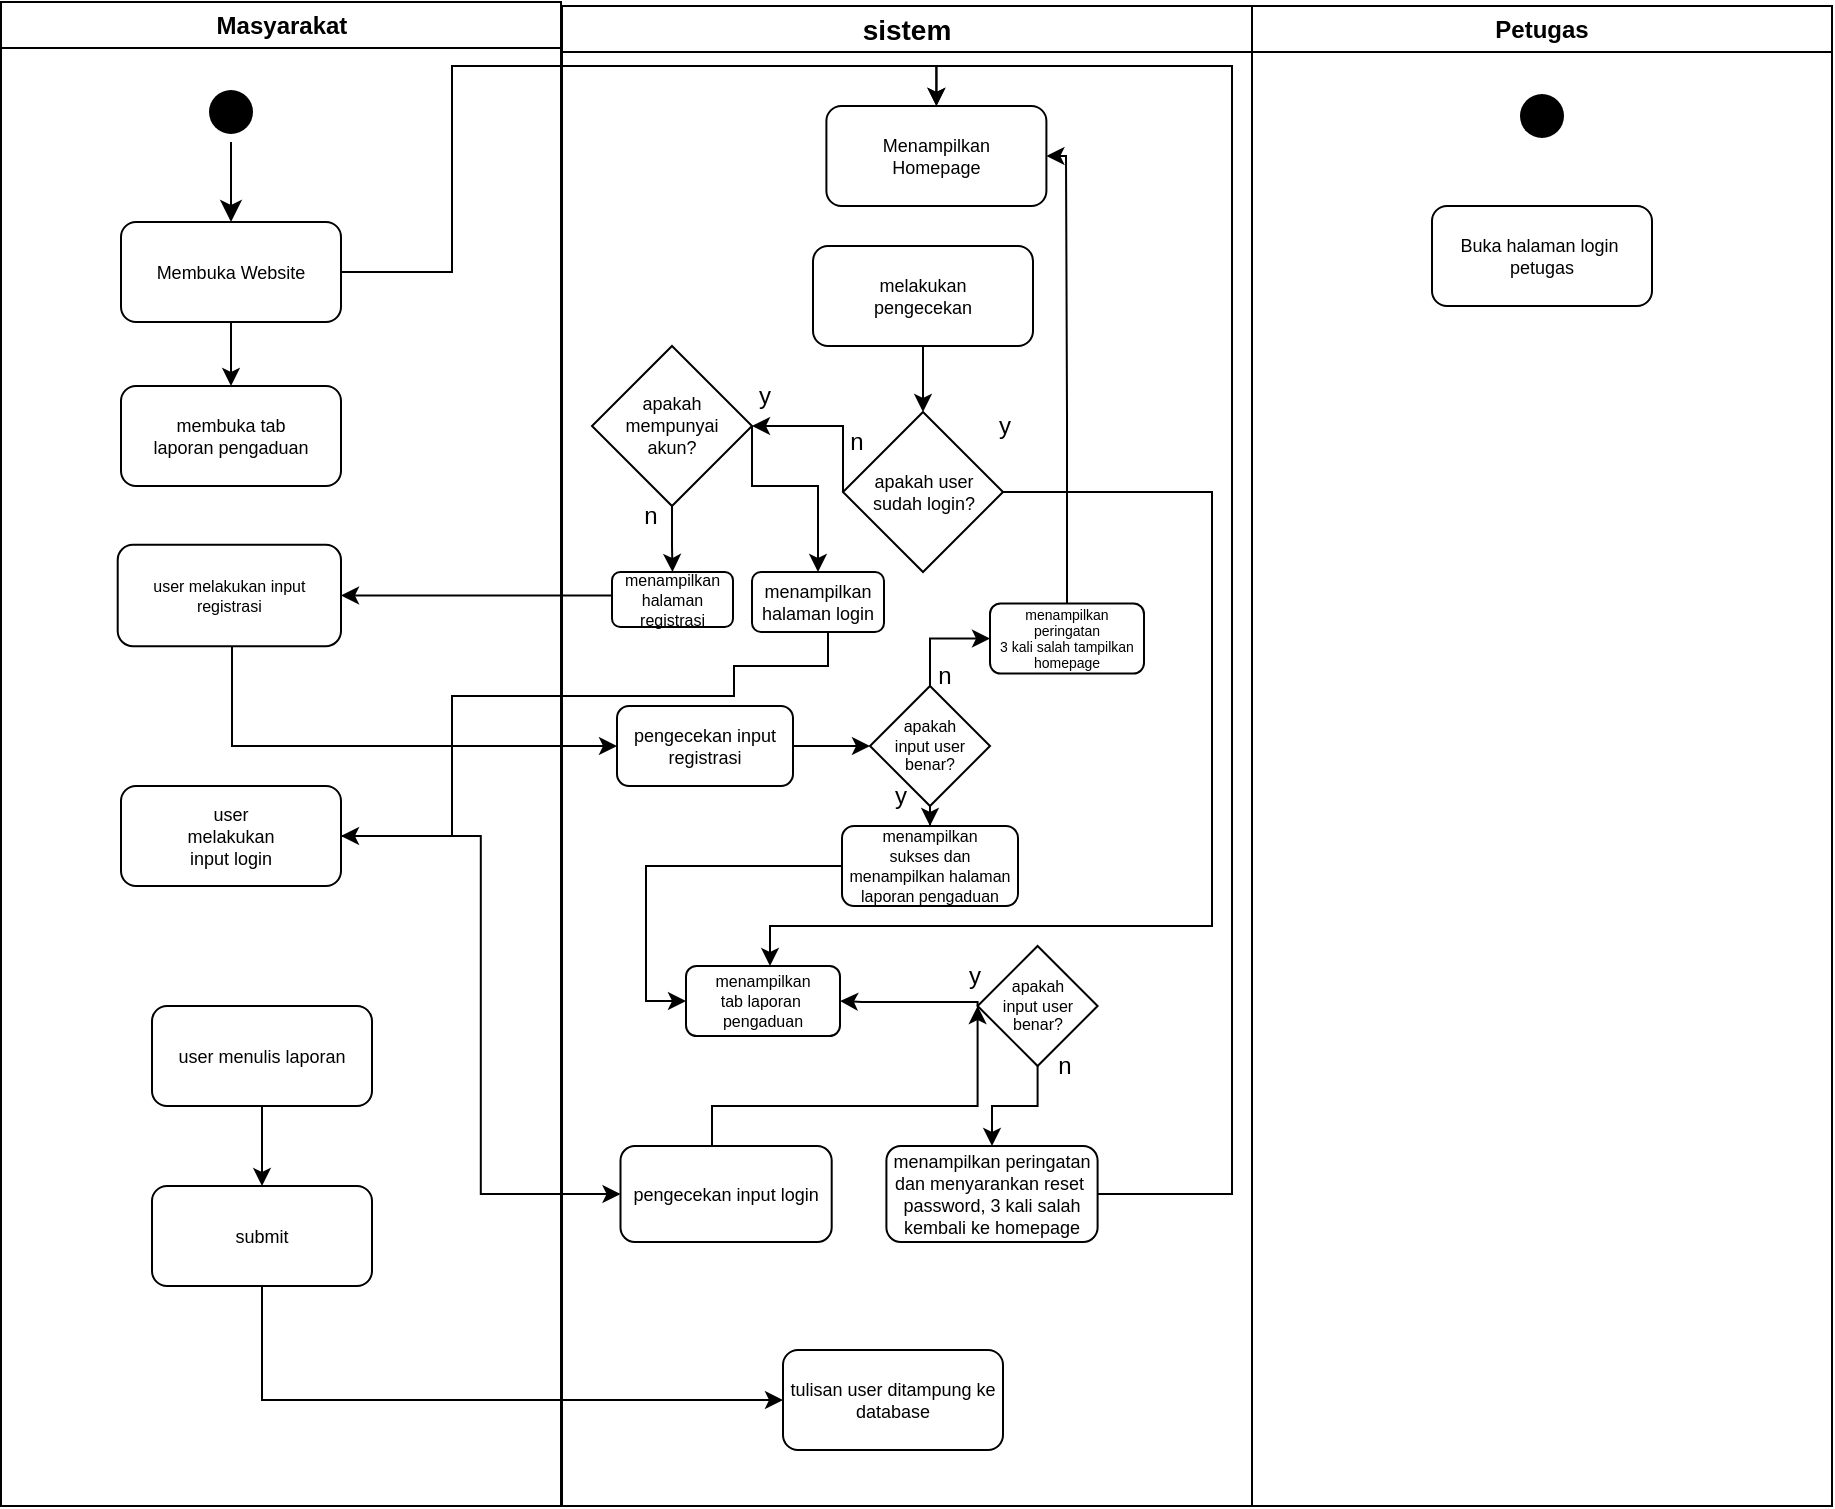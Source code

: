 <mxfile version="26.2.10">
  <diagram name="Page-1" id="e7e014a7-5840-1c2e-5031-d8a46d1fe8dd">
    <mxGraphModel dx="791" dy="564" grid="1" gridSize="10" guides="1" tooltips="1" connect="1" arrows="1" fold="1" page="1" pageScale="1" pageWidth="4681" pageHeight="3300" background="none" math="0" shadow="0">
      <root>
        <mxCell id="0" />
        <mxCell id="1" parent="0" />
        <mxCell id="2" value="Masyarakat" style="swimlane;whiteSpace=wrap" parent="1" vertex="1">
          <mxGeometry x="164.5" y="128" width="280" height="752" as="geometry" />
        </mxCell>
        <mxCell id="5" value="" style="ellipse;shape=startState;fillColor=#000000;strokeColor=none;" parent="2" vertex="1">
          <mxGeometry x="100" y="40" width="30" height="30" as="geometry" />
        </mxCell>
        <mxCell id="6" value="" style="edgeStyle=elbowEdgeStyle;elbow=horizontal;verticalAlign=bottom;endArrow=classic;endSize=8;endFill=1;rounded=0" parent="2" source="5" target="7" edge="1">
          <mxGeometry x="100" y="40" as="geometry">
            <mxPoint x="115" y="110" as="targetPoint" />
          </mxGeometry>
        </mxCell>
        <mxCell id="R2GfxWQcYLMH55uAo2qZ-48" style="edgeStyle=orthogonalEdgeStyle;rounded=0;orthogonalLoop=1;jettySize=auto;html=1;exitX=0.5;exitY=1;exitDx=0;exitDy=0;entryX=0.5;entryY=0;entryDx=0;entryDy=0;" parent="2" source="7" target="R2GfxWQcYLMH55uAo2qZ-47" edge="1">
          <mxGeometry relative="1" as="geometry" />
        </mxCell>
        <mxCell id="7" value="Membuka Website" style="fontSize=9;rounded=1;" parent="2" vertex="1">
          <mxGeometry x="60" y="110" width="110" height="50" as="geometry" />
        </mxCell>
        <mxCell id="11" value="" style="endArrow=open;strokeColor=#FF0000;endFill=1;rounded=0" parent="2" edge="1">
          <mxGeometry relative="1" as="geometry">
            <mxPoint x="131.071" y="432" as="sourcePoint" />
          </mxGeometry>
        </mxCell>
        <mxCell id="R2GfxWQcYLMH55uAo2qZ-47" value="membuka tab&#xa;laporan pengaduan" style="fontSize=9;rounded=1;" parent="2" vertex="1">
          <mxGeometry x="60" y="192" width="110" height="50" as="geometry" />
        </mxCell>
        <mxCell id="R2GfxWQcYLMH55uAo2qZ-76" value="user&#xa;melakukan&#xa;input login" style="fontSize=9;rounded=1;" parent="2" vertex="1">
          <mxGeometry x="60" y="392" width="110" height="50" as="geometry" />
        </mxCell>
        <mxCell id="R2GfxWQcYLMH55uAo2qZ-93" value="user melakukan input&#xa;registrasi" style="fontSize=8;rounded=1;" parent="2" vertex="1">
          <mxGeometry x="58.35" y="271.38" width="111.65" height="50.75" as="geometry" />
        </mxCell>
        <mxCell id="R2GfxWQcYLMH55uAo2qZ-136" style="edgeStyle=orthogonalEdgeStyle;rounded=0;orthogonalLoop=1;jettySize=auto;html=1;exitX=0.5;exitY=1;exitDx=0;exitDy=0;entryX=0.5;entryY=0;entryDx=0;entryDy=0;" parent="2" source="R2GfxWQcYLMH55uAo2qZ-130" target="R2GfxWQcYLMH55uAo2qZ-134" edge="1">
          <mxGeometry relative="1" as="geometry" />
        </mxCell>
        <mxCell id="R2GfxWQcYLMH55uAo2qZ-130" value="user menulis laporan" style="fontSize=9;rounded=1;" parent="2" vertex="1">
          <mxGeometry x="75.5" y="502" width="110" height="50" as="geometry" />
        </mxCell>
        <mxCell id="R2GfxWQcYLMH55uAo2qZ-134" value="submit" style="fontSize=9;rounded=1;" parent="2" vertex="1">
          <mxGeometry x="75.5" y="592" width="110" height="50" as="geometry" />
        </mxCell>
        <mxCell id="3" value="sistem" style="swimlane;whiteSpace=wrap;spacing=3;fontSize=14;" parent="1" vertex="1">
          <mxGeometry x="445" y="130" width="345" height="750" as="geometry" />
        </mxCell>
        <mxCell id="24" value="" style="endArrow=open;strokeColor=#FF0000;endFill=1;rounded=0" parent="3" edge="1">
          <mxGeometry relative="1" as="geometry">
            <mxPoint x="130" y="245" as="sourcePoint" />
          </mxGeometry>
        </mxCell>
        <mxCell id="26" value="" style="edgeStyle=elbowEdgeStyle;elbow=horizontal;verticalAlign=bottom;endArrow=open;endSize=8;strokeColor=#FF0000;endFill=1;rounded=0" parent="3" edge="1">
          <mxGeometry x="130" y="90" as="geometry">
            <mxPoint x="130" y="135" as="targetPoint" />
          </mxGeometry>
        </mxCell>
        <mxCell id="R2GfxWQcYLMH55uAo2qZ-45" value="Menampilkan&#xa;Homepage" style="fontSize=9;rounded=1;" parent="3" vertex="1">
          <mxGeometry x="132.2" y="50" width="110" height="50" as="geometry" />
        </mxCell>
        <mxCell id="R2GfxWQcYLMH55uAo2qZ-53" style="edgeStyle=orthogonalEdgeStyle;rounded=0;orthogonalLoop=1;jettySize=auto;html=1;entryX=0.5;entryY=0;entryDx=0;entryDy=0;" parent="3" source="R2GfxWQcYLMH55uAo2qZ-50" target="R2GfxWQcYLMH55uAo2qZ-52" edge="1">
          <mxGeometry relative="1" as="geometry" />
        </mxCell>
        <mxCell id="R2GfxWQcYLMH55uAo2qZ-50" value="melakukan&#xa;pengecekan" style="fontSize=9;rounded=1;" parent="3" vertex="1">
          <mxGeometry x="125.5" y="120" width="110" height="50" as="geometry" />
        </mxCell>
        <mxCell id="R2GfxWQcYLMH55uAo2qZ-67" style="edgeStyle=orthogonalEdgeStyle;rounded=0;orthogonalLoop=1;jettySize=auto;html=1;exitX=0;exitY=0.5;exitDx=0;exitDy=0;" parent="3" source="R2GfxWQcYLMH55uAo2qZ-52" target="R2GfxWQcYLMH55uAo2qZ-66" edge="1">
          <mxGeometry relative="1" as="geometry">
            <Array as="points">
              <mxPoint x="140" y="210" />
            </Array>
          </mxGeometry>
        </mxCell>
        <mxCell id="R2GfxWQcYLMH55uAo2qZ-115" style="edgeStyle=orthogonalEdgeStyle;rounded=0;orthogonalLoop=1;jettySize=auto;html=1;" parent="3" source="R2GfxWQcYLMH55uAo2qZ-52" target="R2GfxWQcYLMH55uAo2qZ-68" edge="1">
          <mxGeometry relative="1" as="geometry">
            <Array as="points">
              <mxPoint x="325" y="243" />
              <mxPoint x="325" y="460" />
              <mxPoint x="104" y="460" />
            </Array>
          </mxGeometry>
        </mxCell>
        <mxCell id="R2GfxWQcYLMH55uAo2qZ-52" value="&lt;font&gt;apakah user&lt;/font&gt;&lt;div&gt;&lt;font&gt;sudah login?&lt;/font&gt;&lt;/div&gt;" style="rhombus;whiteSpace=wrap;html=1;fontSize=9;" parent="3" vertex="1">
          <mxGeometry x="140.5" y="203" width="80" height="80" as="geometry" />
        </mxCell>
        <mxCell id="R2GfxWQcYLMH55uAo2qZ-57" value="y" style="text;html=1;align=center;verticalAlign=middle;resizable=0;points=[];autosize=1;strokeColor=none;fillColor=none;" parent="3" vertex="1">
          <mxGeometry x="205.5" y="195" width="30" height="30" as="geometry" />
        </mxCell>
        <mxCell id="R2GfxWQcYLMH55uAo2qZ-60" value="n" style="text;html=1;align=center;verticalAlign=middle;resizable=0;points=[];autosize=1;strokeColor=none;fillColor=none;" parent="3" vertex="1">
          <mxGeometry x="132.2" y="203" width="30" height="30" as="geometry" />
        </mxCell>
        <mxCell id="R2GfxWQcYLMH55uAo2qZ-99" style="edgeStyle=orthogonalEdgeStyle;rounded=0;orthogonalLoop=1;jettySize=auto;html=1;entryX=0.5;entryY=0;entryDx=0;entryDy=0;" parent="3" source="R2GfxWQcYLMH55uAo2qZ-66" target="R2GfxWQcYLMH55uAo2qZ-91" edge="1">
          <mxGeometry relative="1" as="geometry" />
        </mxCell>
        <mxCell id="R2GfxWQcYLMH55uAo2qZ-100" style="edgeStyle=orthogonalEdgeStyle;rounded=0;orthogonalLoop=1;jettySize=auto;html=1;entryX=0.5;entryY=0;entryDx=0;entryDy=0;exitX=1;exitY=0.5;exitDx=0;exitDy=0;" parent="3" source="R2GfxWQcYLMH55uAo2qZ-66" target="R2GfxWQcYLMH55uAo2qZ-73" edge="1">
          <mxGeometry relative="1" as="geometry">
            <Array as="points">
              <mxPoint x="95" y="240" />
              <mxPoint x="128" y="240" />
            </Array>
          </mxGeometry>
        </mxCell>
        <mxCell id="R2GfxWQcYLMH55uAo2qZ-66" value="apakah&lt;div&gt;mempunyai&lt;/div&gt;&lt;div&gt;akun?&lt;/div&gt;" style="rhombus;whiteSpace=wrap;html=1;fontSize=9;" parent="3" vertex="1">
          <mxGeometry x="15" y="170" width="80" height="80" as="geometry" />
        </mxCell>
        <mxCell id="R2GfxWQcYLMH55uAo2qZ-68" value="menampilkan&#xa;tab laporan &#xa;pengaduan" style="fontSize=8;rounded=1;" parent="3" vertex="1">
          <mxGeometry x="62" y="480" width="77" height="35" as="geometry" />
        </mxCell>
        <mxCell id="R2GfxWQcYLMH55uAo2qZ-72" value="n" style="text;html=1;align=center;verticalAlign=middle;resizable=0;points=[];autosize=1;strokeColor=none;fillColor=none;" parent="3" vertex="1">
          <mxGeometry x="29.25" y="240" width="30" height="30" as="geometry" />
        </mxCell>
        <mxCell id="R2GfxWQcYLMH55uAo2qZ-73" value="menampilkan&#xa;halaman login" style="fontSize=9;rounded=1;" parent="3" vertex="1">
          <mxGeometry x="95" y="283" width="66" height="30" as="geometry" />
        </mxCell>
        <mxCell id="R2GfxWQcYLMH55uAo2qZ-71" value="y" style="text;html=1;align=center;verticalAlign=middle;resizable=0;points=[];autosize=1;strokeColor=none;fillColor=none;" parent="3" vertex="1">
          <mxGeometry x="85.5" y="180" width="30" height="30" as="geometry" />
        </mxCell>
        <mxCell id="R2GfxWQcYLMH55uAo2qZ-83" style="edgeStyle=orthogonalEdgeStyle;rounded=0;orthogonalLoop=1;jettySize=auto;html=1;entryX=0;entryY=0.5;entryDx=0;entryDy=0;" parent="3" source="R2GfxWQcYLMH55uAo2qZ-79" target="R2GfxWQcYLMH55uAo2qZ-81" edge="1">
          <mxGeometry relative="1" as="geometry">
            <Array as="points">
              <mxPoint x="75" y="550" />
              <mxPoint x="208" y="550" />
            </Array>
          </mxGeometry>
        </mxCell>
        <mxCell id="R2GfxWQcYLMH55uAo2qZ-79" value="pengecekan input login" style="fontSize=9;rounded=1;" parent="3" vertex="1">
          <mxGeometry x="29.25" y="570" width="105.6" height="48" as="geometry" />
        </mxCell>
        <mxCell id="R2GfxWQcYLMH55uAo2qZ-113" style="edgeStyle=orthogonalEdgeStyle;rounded=0;orthogonalLoop=1;jettySize=auto;html=1;entryX=0.5;entryY=0;entryDx=0;entryDy=0;" parent="3" source="R2GfxWQcYLMH55uAo2qZ-81" target="R2GfxWQcYLMH55uAo2qZ-89" edge="1">
          <mxGeometry relative="1" as="geometry" />
        </mxCell>
        <mxCell id="R2GfxWQcYLMH55uAo2qZ-114" style="edgeStyle=orthogonalEdgeStyle;rounded=0;orthogonalLoop=1;jettySize=auto;html=1;entryX=1;entryY=0.5;entryDx=0;entryDy=0;exitX=0;exitY=0.5;exitDx=0;exitDy=0;" parent="3" source="R2GfxWQcYLMH55uAo2qZ-81" target="R2GfxWQcYLMH55uAo2qZ-68" edge="1">
          <mxGeometry relative="1" as="geometry">
            <mxPoint x="210.8" y="502.25" as="sourcePoint" />
            <mxPoint x="140" y="497.75" as="targetPoint" />
            <Array as="points">
              <mxPoint x="208" y="498" />
              <mxPoint x="150" y="498" />
            </Array>
          </mxGeometry>
        </mxCell>
        <mxCell id="R2GfxWQcYLMH55uAo2qZ-81" value="apakah&lt;div&gt;input user benar?&lt;/div&gt;" style="rhombus;whiteSpace=wrap;html=1;fontSize=8;" parent="3" vertex="1">
          <mxGeometry x="207.8" y="470" width="60" height="60" as="geometry" />
        </mxCell>
        <mxCell id="R2GfxWQcYLMH55uAo2qZ-84" value="n" style="text;html=1;align=center;verticalAlign=middle;resizable=0;points=[];autosize=1;strokeColor=none;fillColor=none;" parent="3" vertex="1">
          <mxGeometry x="235.5" y="515" width="30" height="30" as="geometry" />
        </mxCell>
        <mxCell id="R2GfxWQcYLMH55uAo2qZ-85" value="y" style="text;html=1;align=center;verticalAlign=middle;resizable=0;points=[];autosize=1;strokeColor=none;fillColor=none;" parent="3" vertex="1">
          <mxGeometry x="190.5" y="470" width="30" height="30" as="geometry" />
        </mxCell>
        <mxCell id="R2GfxWQcYLMH55uAo2qZ-125" style="edgeStyle=orthogonalEdgeStyle;rounded=0;orthogonalLoop=1;jettySize=auto;html=1;entryX=0.5;entryY=0;entryDx=0;entryDy=0;" parent="3" source="R2GfxWQcYLMH55uAo2qZ-89" target="R2GfxWQcYLMH55uAo2qZ-45" edge="1">
          <mxGeometry relative="1" as="geometry">
            <Array as="points">
              <mxPoint x="335" y="594" />
              <mxPoint x="335" y="30" />
              <mxPoint x="187" y="30" />
            </Array>
          </mxGeometry>
        </mxCell>
        <mxCell id="R2GfxWQcYLMH55uAo2qZ-89" value="menampilkan peringatan&#xa;dan menyarankan reset &#xa;password, 3 kali salah&#xa;kembali ke homepage" style="fontSize=9;rounded=1;" parent="3" vertex="1">
          <mxGeometry x="162.2" y="570" width="105.6" height="48" as="geometry" />
        </mxCell>
        <mxCell id="R2GfxWQcYLMH55uAo2qZ-91" value="menampilkan&#xa;halaman&#xa;registrasi" style="fontSize=8;rounded=1;" parent="3" vertex="1">
          <mxGeometry x="25" y="283" width="60.5" height="27.5" as="geometry" />
        </mxCell>
        <mxCell id="R2GfxWQcYLMH55uAo2qZ-109" style="edgeStyle=orthogonalEdgeStyle;rounded=0;orthogonalLoop=1;jettySize=auto;html=1;entryX=0;entryY=0.5;entryDx=0;entryDy=0;" parent="3" source="R2GfxWQcYLMH55uAo2qZ-97" target="R2GfxWQcYLMH55uAo2qZ-108" edge="1">
          <mxGeometry relative="1" as="geometry" />
        </mxCell>
        <mxCell id="R2GfxWQcYLMH55uAo2qZ-97" value="pengecekan input&#xa;registrasi" style="fontSize=9;rounded=1;" parent="3" vertex="1">
          <mxGeometry x="27.5" y="350" width="88" height="40" as="geometry" />
        </mxCell>
        <mxCell id="R2GfxWQcYLMH55uAo2qZ-118" style="edgeStyle=orthogonalEdgeStyle;rounded=0;orthogonalLoop=1;jettySize=auto;html=1;entryX=0.5;entryY=0;entryDx=0;entryDy=0;" parent="3" source="R2GfxWQcYLMH55uAo2qZ-108" target="R2GfxWQcYLMH55uAo2qZ-117" edge="1">
          <mxGeometry relative="1" as="geometry" />
        </mxCell>
        <mxCell id="R2GfxWQcYLMH55uAo2qZ-126" style="edgeStyle=orthogonalEdgeStyle;rounded=0;orthogonalLoop=1;jettySize=auto;html=1;entryX=0;entryY=0.5;entryDx=0;entryDy=0;" parent="3" source="R2GfxWQcYLMH55uAo2qZ-108" target="R2GfxWQcYLMH55uAo2qZ-122" edge="1">
          <mxGeometry relative="1" as="geometry" />
        </mxCell>
        <mxCell id="R2GfxWQcYLMH55uAo2qZ-108" value="apakah&lt;div&gt;input user&lt;/div&gt;&lt;div&gt;benar?&lt;/div&gt;" style="rhombus;whiteSpace=wrap;html=1;fontSize=8;" parent="3" vertex="1">
          <mxGeometry x="154" y="340" width="60" height="60" as="geometry" />
        </mxCell>
        <mxCell id="R2GfxWQcYLMH55uAo2qZ-123" style="edgeStyle=orthogonalEdgeStyle;rounded=0;orthogonalLoop=1;jettySize=auto;html=1;entryX=0;entryY=0.5;entryDx=0;entryDy=0;" parent="3" source="R2GfxWQcYLMH55uAo2qZ-117" target="R2GfxWQcYLMH55uAo2qZ-68" edge="1">
          <mxGeometry relative="1" as="geometry" />
        </mxCell>
        <mxCell id="R2GfxWQcYLMH55uAo2qZ-117" value="menampilkan&#xa;sukses dan&#xa;menampilkan halaman&#xa;laporan pengaduan" style="fontSize=8;rounded=1;" parent="3" vertex="1">
          <mxGeometry x="140" y="410" width="88" height="40" as="geometry" />
        </mxCell>
        <mxCell id="R2GfxWQcYLMH55uAo2qZ-120" value="y" style="text;html=1;align=center;verticalAlign=middle;resizable=0;points=[];autosize=1;strokeColor=none;fillColor=none;" parent="3" vertex="1">
          <mxGeometry x="154" y="380" width="30" height="30" as="geometry" />
        </mxCell>
        <mxCell id="R2GfxWQcYLMH55uAo2qZ-124" style="edgeStyle=orthogonalEdgeStyle;rounded=0;orthogonalLoop=1;jettySize=auto;html=1;entryX=1;entryY=0.5;entryDx=0;entryDy=0;" parent="3" source="R2GfxWQcYLMH55uAo2qZ-122" target="R2GfxWQcYLMH55uAo2qZ-45" edge="1">
          <mxGeometry relative="1" as="geometry">
            <Array as="points">
              <mxPoint x="252" y="204" />
              <mxPoint x="252" y="85" />
            </Array>
          </mxGeometry>
        </mxCell>
        <mxCell id="R2GfxWQcYLMH55uAo2qZ-122" value="menampilkan&#xa;peringatan&#xa;3 kali salah tampilkan&#xa;homepage" style="fontSize=7;rounded=1;" parent="3" vertex="1">
          <mxGeometry x="214" y="298.75" width="77" height="35" as="geometry" />
        </mxCell>
        <mxCell id="R2GfxWQcYLMH55uAo2qZ-127" value="n" style="text;html=1;align=center;verticalAlign=middle;resizable=0;points=[];autosize=1;strokeColor=none;fillColor=none;" parent="3" vertex="1">
          <mxGeometry x="175.5" y="320" width="30" height="30" as="geometry" />
        </mxCell>
        <mxCell id="R2GfxWQcYLMH55uAo2qZ-132" value="tulisan user ditampung ke&#xa;database" style="fontSize=9;rounded=1;" parent="3" vertex="1">
          <mxGeometry x="110.5" y="672" width="110" height="50" as="geometry" />
        </mxCell>
        <mxCell id="R2GfxWQcYLMH55uAo2qZ-94" style="edgeStyle=orthogonalEdgeStyle;rounded=0;orthogonalLoop=1;jettySize=auto;html=1;entryX=1;entryY=0.5;entryDx=0;entryDy=0;" parent="1" source="R2GfxWQcYLMH55uAo2qZ-91" target="R2GfxWQcYLMH55uAo2qZ-93" edge="1">
          <mxGeometry relative="1" as="geometry">
            <Array as="points">
              <mxPoint x="402" y="425" />
            </Array>
          </mxGeometry>
        </mxCell>
        <mxCell id="R2GfxWQcYLMH55uAo2qZ-104" style="edgeStyle=orthogonalEdgeStyle;rounded=0;orthogonalLoop=1;jettySize=auto;html=1;entryX=0;entryY=0.5;entryDx=0;entryDy=0;" parent="1" source="R2GfxWQcYLMH55uAo2qZ-76" target="R2GfxWQcYLMH55uAo2qZ-79" edge="1">
          <mxGeometry relative="1" as="geometry" />
        </mxCell>
        <mxCell id="R2GfxWQcYLMH55uAo2qZ-107" style="edgeStyle=orthogonalEdgeStyle;rounded=0;orthogonalLoop=1;jettySize=auto;html=1;entryX=0;entryY=0.5;entryDx=0;entryDy=0;" parent="1" source="R2GfxWQcYLMH55uAo2qZ-93" target="R2GfxWQcYLMH55uAo2qZ-97" edge="1">
          <mxGeometry relative="1" as="geometry">
            <Array as="points">
              <mxPoint x="280" y="500" />
            </Array>
          </mxGeometry>
        </mxCell>
        <mxCell id="R2GfxWQcYLMH55uAo2qZ-116" style="edgeStyle=orthogonalEdgeStyle;rounded=0;orthogonalLoop=1;jettySize=auto;html=1;entryX=1;entryY=0.5;entryDx=0;entryDy=0;exitX=0.5;exitY=1;exitDx=0;exitDy=0;" parent="1" source="R2GfxWQcYLMH55uAo2qZ-73" target="R2GfxWQcYLMH55uAo2qZ-76" edge="1">
          <mxGeometry relative="1" as="geometry">
            <mxPoint x="540" y="430" as="sourcePoint" />
            <mxPoint x="370" y="550" as="targetPoint" />
            <Array as="points">
              <mxPoint x="578" y="460" />
              <mxPoint x="531" y="460" />
              <mxPoint x="531" y="475" />
              <mxPoint x="390" y="475" />
              <mxPoint x="390" y="545" />
            </Array>
          </mxGeometry>
        </mxCell>
        <mxCell id="R2GfxWQcYLMH55uAo2qZ-131" style="edgeStyle=orthogonalEdgeStyle;rounded=0;orthogonalLoop=1;jettySize=auto;html=1;exitX=1;exitY=0.5;exitDx=0;exitDy=0;entryX=0.5;entryY=0;entryDx=0;entryDy=0;" parent="1" source="7" target="R2GfxWQcYLMH55uAo2qZ-45" edge="1">
          <mxGeometry relative="1" as="geometry">
            <Array as="points">
              <mxPoint x="390" y="263" />
              <mxPoint x="390" y="160" />
              <mxPoint x="632" y="160" />
            </Array>
          </mxGeometry>
        </mxCell>
        <mxCell id="R2GfxWQcYLMH55uAo2qZ-137" style="edgeStyle=orthogonalEdgeStyle;rounded=0;orthogonalLoop=1;jettySize=auto;html=1;entryX=0;entryY=0.5;entryDx=0;entryDy=0;" parent="1" source="R2GfxWQcYLMH55uAo2qZ-134" target="R2GfxWQcYLMH55uAo2qZ-132" edge="1">
          <mxGeometry relative="1" as="geometry">
            <Array as="points">
              <mxPoint x="295" y="827" />
            </Array>
          </mxGeometry>
        </mxCell>
        <mxCell id="bsAkPaZLViQj1yMR-KgQ-26" value="Petugas" style="swimlane;whiteSpace=wrap;html=1;" vertex="1" parent="1">
          <mxGeometry x="790" y="130" width="290" height="750" as="geometry" />
        </mxCell>
        <mxCell id="bsAkPaZLViQj1yMR-KgQ-27" value="Buka halaman login &#xa;petugas" style="fontSize=9;rounded=1;" vertex="1" parent="bsAkPaZLViQj1yMR-KgQ-26">
          <mxGeometry x="90" y="100" width="110" height="50" as="geometry" />
        </mxCell>
        <mxCell id="bsAkPaZLViQj1yMR-KgQ-28" value="" style="ellipse;shape=startState;fillColor=#000000;strokeColor=none;" vertex="1" parent="bsAkPaZLViQj1yMR-KgQ-26">
          <mxGeometry x="130" y="40" width="30" height="30" as="geometry" />
        </mxCell>
      </root>
    </mxGraphModel>
  </diagram>
</mxfile>
